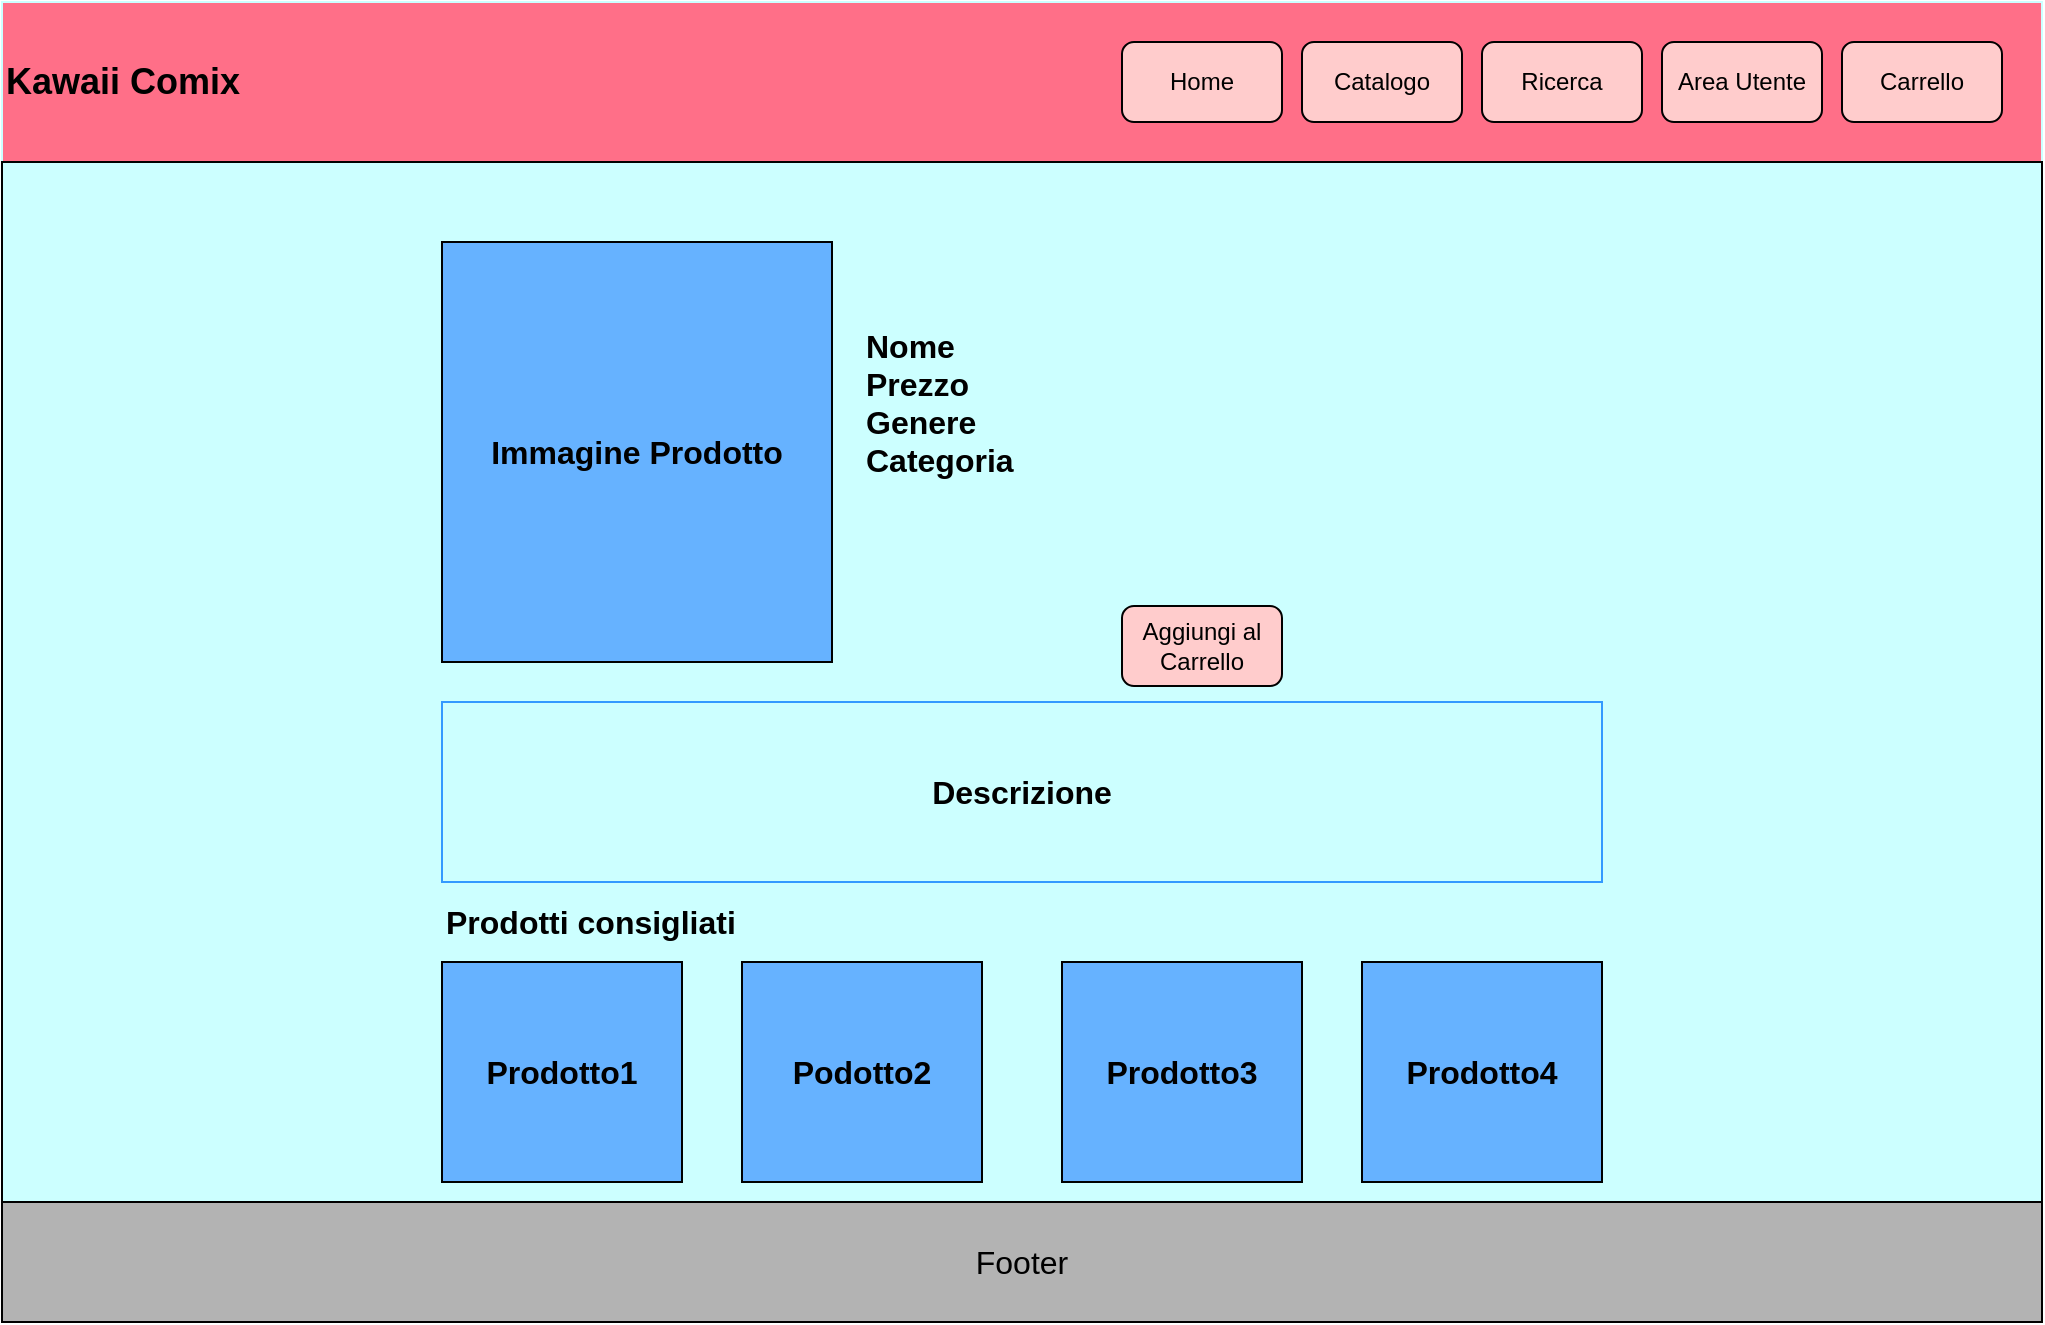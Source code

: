 <mxfile version="21.6.1" type="device">
  <diagram name="Pagina-1" id="wN6YJSM4o66fR8LFv3Vh">
    <mxGraphModel dx="1945" dy="2311" grid="1" gridSize="10" guides="1" tooltips="1" connect="1" arrows="1" fold="1" page="1" pageScale="1" pageWidth="827" pageHeight="1169" math="0" shadow="0">
      <root>
        <mxCell id="0" />
        <mxCell id="1" parent="0" />
        <mxCell id="5UGKIeRZJDmRClwh3Alo-3" value="&lt;font style=&quot;font-size: 18px;&quot;&gt;Kawaii Comix&lt;/font&gt;" style="swimlane;whiteSpace=wrap;html=1;startSize=80;fillColor=#FF6F88;align=left;strokeColor=#CCFFFF;" parent="1" vertex="1">
          <mxGeometry x="-680" y="-840" width="1020" height="644" as="geometry" />
        </mxCell>
        <mxCell id="5UGKIeRZJDmRClwh3Alo-8" value="" style="whiteSpace=wrap;html=1;fillColor=#CCFFFF;align=left;" parent="5UGKIeRZJDmRClwh3Alo-3" vertex="1">
          <mxGeometry y="80" width="1020" height="520" as="geometry" />
        </mxCell>
        <mxCell id="5UGKIeRZJDmRClwh3Alo-9" value="Home" style="rounded=1;whiteSpace=wrap;html=1;fillColor=#FFCCCC;" parent="5UGKIeRZJDmRClwh3Alo-3" vertex="1">
          <mxGeometry x="560" y="20" width="80" height="40" as="geometry" />
        </mxCell>
        <mxCell id="5UGKIeRZJDmRClwh3Alo-10" value="Catalogo" style="rounded=1;whiteSpace=wrap;html=1;fillColor=#FFCCCC;" parent="5UGKIeRZJDmRClwh3Alo-3" vertex="1">
          <mxGeometry x="650" y="20" width="80" height="40" as="geometry" />
        </mxCell>
        <mxCell id="5UGKIeRZJDmRClwh3Alo-11" value="Ricerca" style="rounded=1;whiteSpace=wrap;html=1;fillColor=#FFCCCC;" parent="5UGKIeRZJDmRClwh3Alo-3" vertex="1">
          <mxGeometry x="740" y="20" width="80" height="40" as="geometry" />
        </mxCell>
        <mxCell id="5UGKIeRZJDmRClwh3Alo-12" value="Area Utente" style="rounded=1;whiteSpace=wrap;html=1;fillColor=#FFCCCC;" parent="5UGKIeRZJDmRClwh3Alo-3" vertex="1">
          <mxGeometry x="830" y="20" width="80" height="40" as="geometry" />
        </mxCell>
        <mxCell id="5UGKIeRZJDmRClwh3Alo-13" value="Carrello" style="rounded=1;whiteSpace=wrap;html=1;fillColor=#FFCCCC;" parent="5UGKIeRZJDmRClwh3Alo-3" vertex="1">
          <mxGeometry x="920" y="20" width="80" height="40" as="geometry" />
        </mxCell>
        <mxCell id="5UGKIeRZJDmRClwh3Alo-15" value="&lt;font size=&quot;3&quot;&gt;&lt;b&gt;Immagine Prodotto&lt;/b&gt;&lt;/font&gt;" style="rounded=0;whiteSpace=wrap;html=1;fillColor=#66B2FF;" parent="5UGKIeRZJDmRClwh3Alo-3" vertex="1">
          <mxGeometry x="220" y="120" width="195" height="210" as="geometry" />
        </mxCell>
        <mxCell id="5UGKIeRZJDmRClwh3Alo-33" value="&lt;font size=&quot;3&quot;&gt;&lt;b&gt;Nome&lt;br&gt;Prezzo&lt;br&gt;Genere&lt;br&gt;Categoria&lt;br&gt;&lt;br&gt;&lt;/b&gt;&lt;/font&gt;" style="rounded=0;whiteSpace=wrap;html=1;fillColor=#CCFFFF;align=left;strokeColor=#CCFFFF;" parent="5UGKIeRZJDmRClwh3Alo-3" vertex="1">
          <mxGeometry x="430" y="120" width="370" height="180" as="geometry" />
        </mxCell>
        <mxCell id="5UGKIeRZJDmRClwh3Alo-34" value="&lt;font size=&quot;3&quot;&gt;&lt;b&gt;Descrizione&lt;/b&gt;&lt;/font&gt;" style="rounded=0;whiteSpace=wrap;html=1;strokeColor=#3399FF;fillColor=#CCFFFF;" parent="5UGKIeRZJDmRClwh3Alo-3" vertex="1">
          <mxGeometry x="220" y="350" width="580" height="90" as="geometry" />
        </mxCell>
        <mxCell id="5UGKIeRZJDmRClwh3Alo-35" value="Aggiungi al Carrello" style="rounded=1;whiteSpace=wrap;html=1;fillColor=#FFCCCC;" parent="5UGKIeRZJDmRClwh3Alo-3" vertex="1">
          <mxGeometry x="560" y="302" width="80" height="40" as="geometry" />
        </mxCell>
        <mxCell id="hitIeefIt-lWrOTmFTHB-12" value="&lt;font size=&quot;3&quot;&gt;&lt;b&gt;Prodotto1&lt;/b&gt;&lt;/font&gt;" style="rounded=0;whiteSpace=wrap;html=1;fillColor=#66B2FF;" vertex="1" parent="5UGKIeRZJDmRClwh3Alo-3">
          <mxGeometry x="220" y="480" width="120" height="110" as="geometry" />
        </mxCell>
        <mxCell id="hitIeefIt-lWrOTmFTHB-26" value="&lt;font size=&quot;3&quot;&gt;&lt;b&gt;Podotto2&lt;/b&gt;&lt;/font&gt;" style="rounded=0;whiteSpace=wrap;html=1;fillColor=#66B2FF;" vertex="1" parent="5UGKIeRZJDmRClwh3Alo-3">
          <mxGeometry x="370" y="480" width="120" height="110" as="geometry" />
        </mxCell>
        <mxCell id="hitIeefIt-lWrOTmFTHB-27" value="&lt;font size=&quot;3&quot;&gt;&lt;b&gt;Prodotto3&lt;/b&gt;&lt;/font&gt;" style="rounded=0;whiteSpace=wrap;html=1;fillColor=#66B2FF;" vertex="1" parent="5UGKIeRZJDmRClwh3Alo-3">
          <mxGeometry x="530" y="480" width="120" height="110" as="geometry" />
        </mxCell>
        <mxCell id="hitIeefIt-lWrOTmFTHB-28" value="&lt;font size=&quot;3&quot;&gt;&lt;b&gt;Prodotto4&lt;/b&gt;&lt;/font&gt;" style="rounded=0;whiteSpace=wrap;html=1;fillColor=#66B2FF;" vertex="1" parent="5UGKIeRZJDmRClwh3Alo-3">
          <mxGeometry x="680" y="480" width="120" height="110" as="geometry" />
        </mxCell>
        <mxCell id="hitIeefIt-lWrOTmFTHB-29" value="&lt;font size=&quot;3&quot;&gt;&lt;b&gt;Prodotti consigliati&lt;br&gt;&lt;/b&gt;&lt;/font&gt;" style="rounded=0;whiteSpace=wrap;html=1;fillColor=#CCFFFF;align=left;strokeColor=#CCFFFF;" vertex="1" parent="5UGKIeRZJDmRClwh3Alo-3">
          <mxGeometry x="220" y="460" width="460" as="geometry" />
        </mxCell>
        <mxCell id="5UGKIeRZJDmRClwh3Alo-4" value="" style="endArrow=none;html=1;rounded=0;" parent="1" edge="1">
          <mxGeometry width="50" height="50" relative="1" as="geometry">
            <mxPoint x="-680" y="-240" as="sourcePoint" />
            <mxPoint x="320" y="-240" as="targetPoint" />
          </mxGeometry>
        </mxCell>
        <mxCell id="5UGKIeRZJDmRClwh3Alo-5" value="&lt;font size=&quot;3&quot;&gt;Footer&lt;/font&gt;" style="whiteSpace=wrap;html=1;fillColor=#B3B3B3;" parent="1" vertex="1">
          <mxGeometry x="-680" y="-240" width="1020" height="60" as="geometry" />
        </mxCell>
      </root>
    </mxGraphModel>
  </diagram>
</mxfile>
